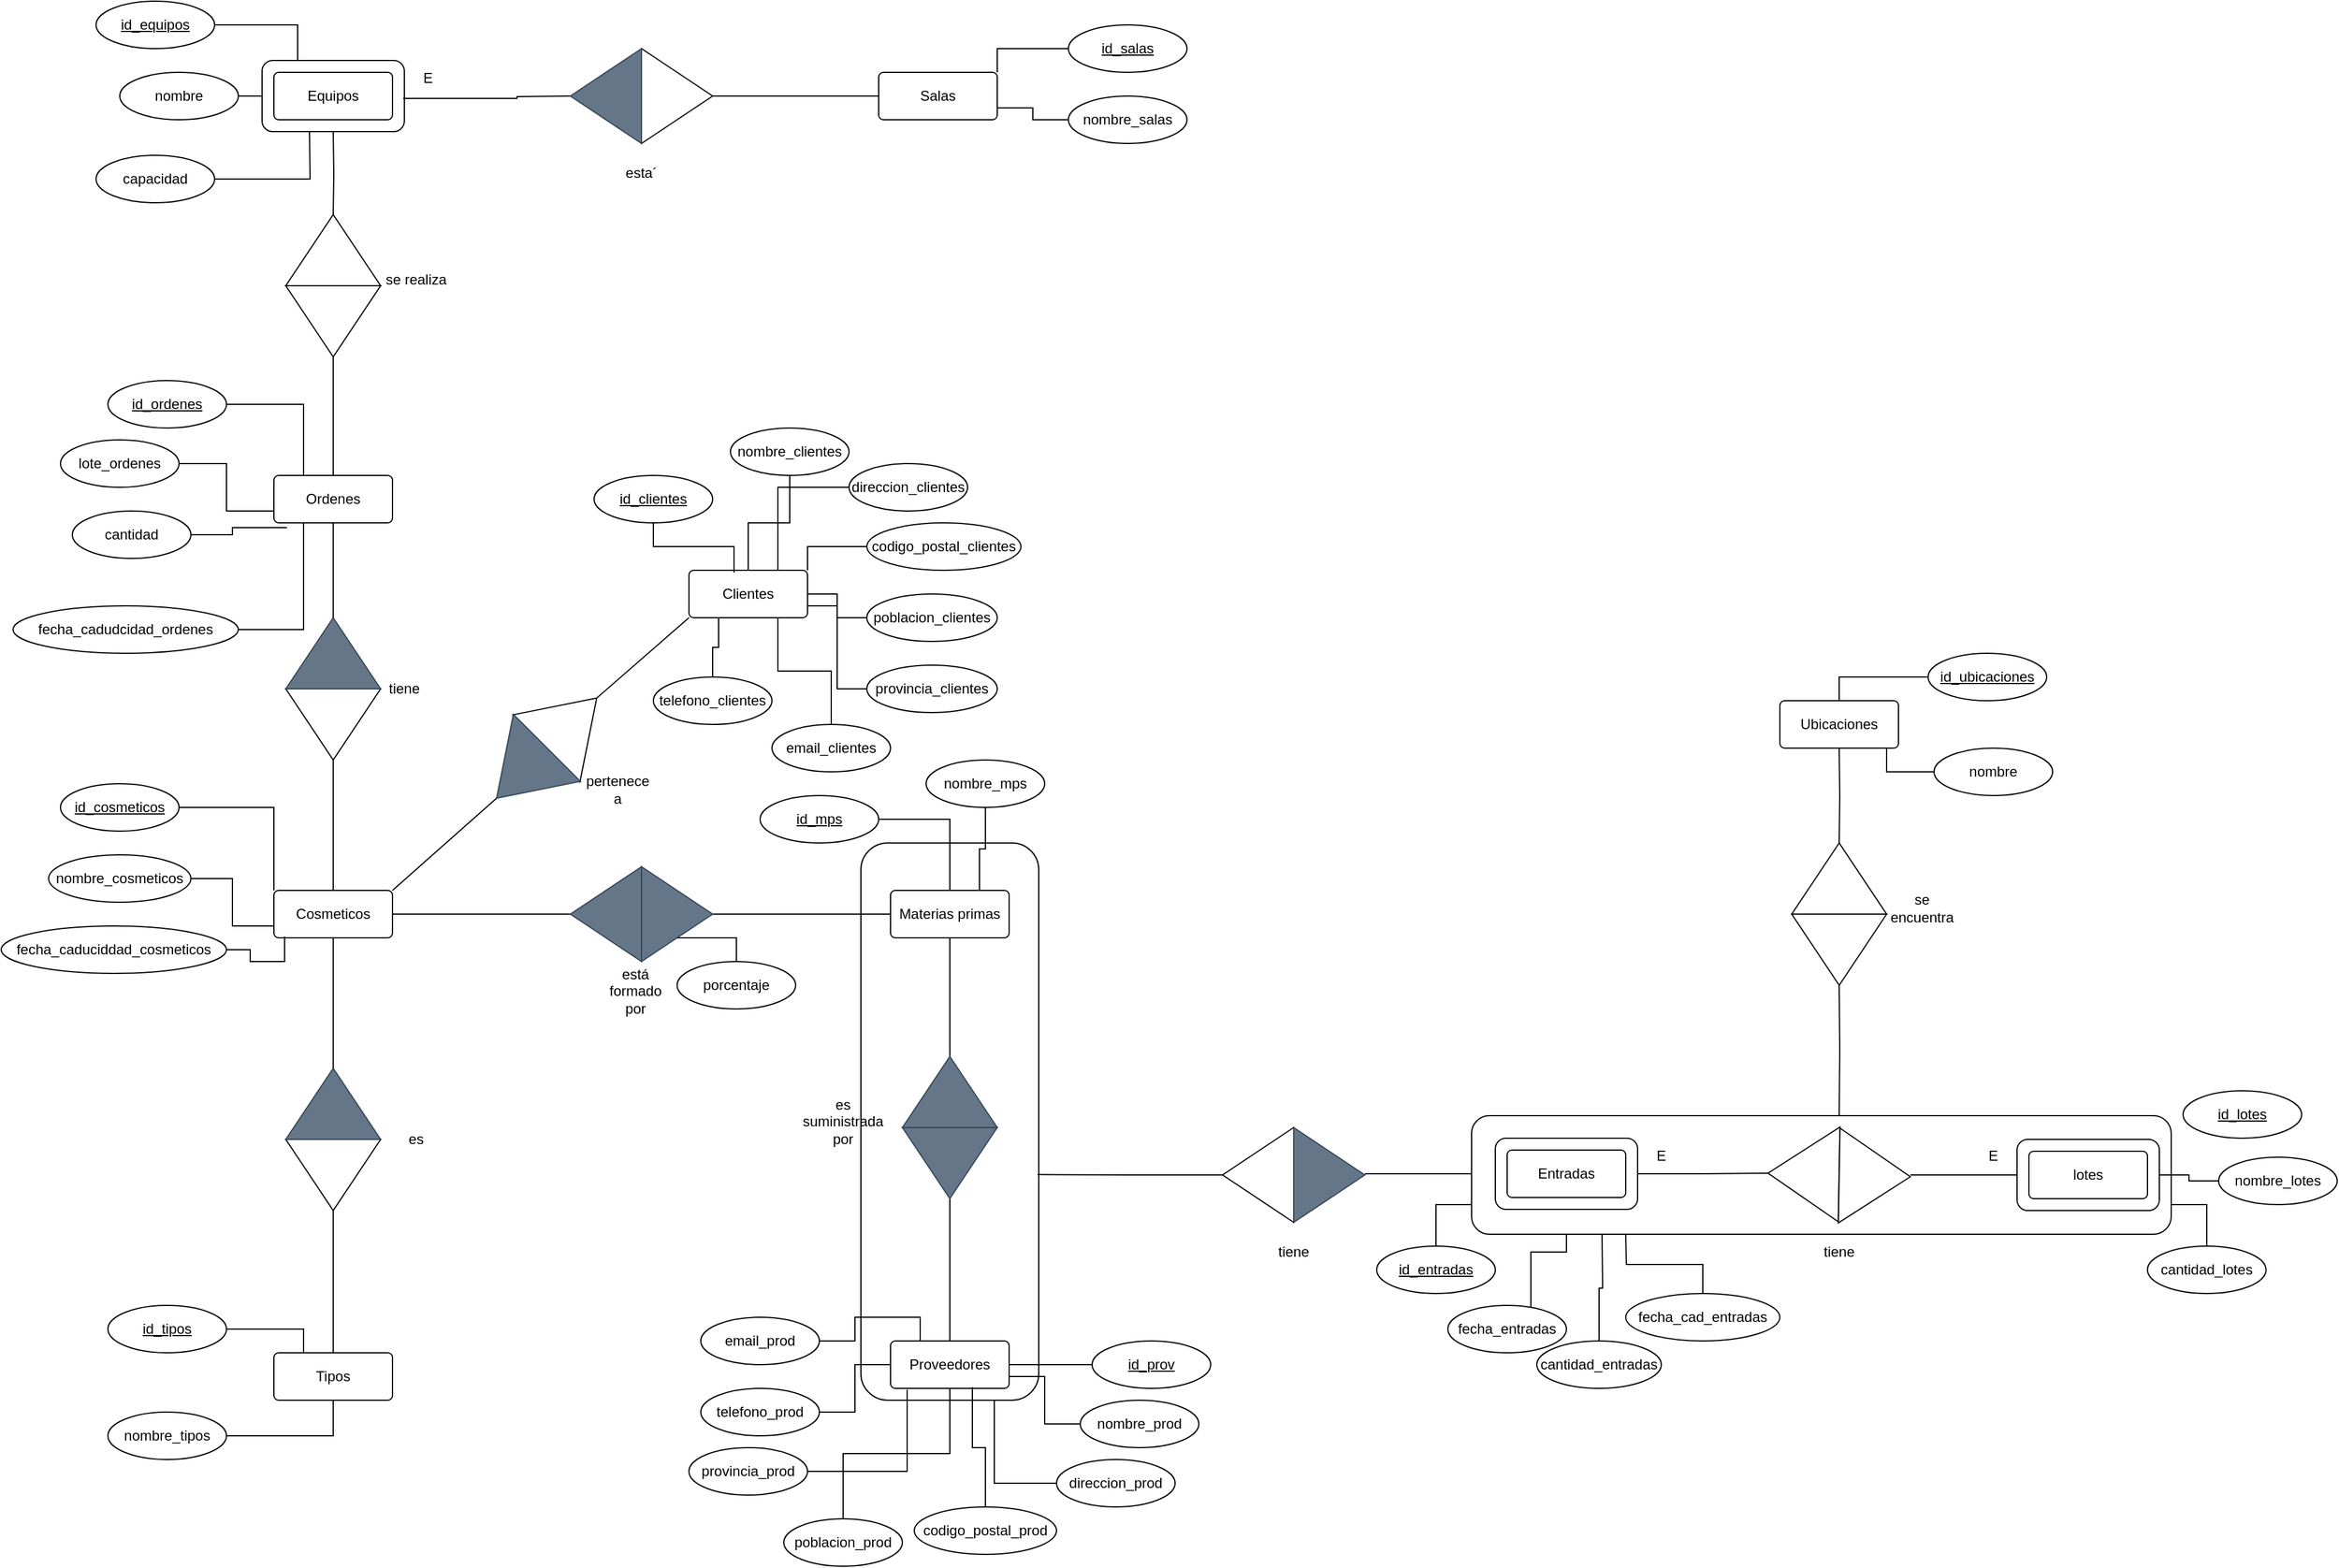 <mxfile version="24.7.17">
  <diagram id="R2lEEEUBdFMjLlhIrx00" name="Page-1">
    <mxGraphModel dx="2284" dy="885" grid="1" gridSize="10" guides="1" tooltips="1" connect="1" arrows="1" fold="1" page="1" pageScale="1" pageWidth="850" pageHeight="1100" math="0" shadow="0" extFonts="Permanent Marker^https://fonts.googleapis.com/css?family=Permanent+Marker">
      <root>
        <mxCell id="0" />
        <mxCell id="1" parent="0" />
        <mxCell id="3ugySKWVARxXquZ21m44-2" value="" style="rounded=1;whiteSpace=wrap;html=1;" parent="1" vertex="1">
          <mxGeometry x="1050" y="1650" width="590" height="100" as="geometry" />
        </mxCell>
        <mxCell id="kesevLrJEvGwYO-2a7wi-2" value="" style="rounded=1;whiteSpace=wrap;html=1;" parent="1" vertex="1">
          <mxGeometry x="1510" y="1670" width="120" height="60" as="geometry" />
        </mxCell>
        <mxCell id="kesevLrJEvGwYO-2a7wi-1" value="" style="rounded=1;whiteSpace=wrap;html=1;" parent="1" vertex="1">
          <mxGeometry x="1070" y="1669" width="120" height="60" as="geometry" />
        </mxCell>
        <mxCell id="6hhmFjWz-99Jrrq4Zya4-2" value="" style="rounded=1;whiteSpace=wrap;html=1;" parent="1" vertex="1">
          <mxGeometry x="30" y="760" width="120" height="60" as="geometry" />
        </mxCell>
        <mxCell id="2BBWS6zxAbQjIf1ggg0--36" value="" style="rounded=1;whiteSpace=wrap;html=1;rotation=90;" parent="1" vertex="1">
          <mxGeometry x="375" y="1580" width="470" height="150" as="geometry" />
        </mxCell>
        <mxCell id="GkTLFh9MGfN7TxAeOnmk-27" style="edgeStyle=orthogonalEdgeStyle;rounded=0;orthogonalLoop=1;jettySize=auto;html=1;entryX=1;entryY=0.5;entryDx=0;entryDy=0;endArrow=none;endFill=0;" parent="1" source="GkTLFh9MGfN7TxAeOnmk-2" target="GkTLFh9MGfN7TxAeOnmk-26" edge="1">
          <mxGeometry relative="1" as="geometry" />
        </mxCell>
        <mxCell id="2BBWS6zxAbQjIf1ggg0--40" value="" style="edgeStyle=orthogonalEdgeStyle;rounded=0;orthogonalLoop=1;jettySize=auto;html=1;entryX=1;entryY=0.5;entryDx=0;entryDy=0;endArrow=none;endFill=0;" parent="1" source="GkTLFh9MGfN7TxAeOnmk-2" target="GkTLFh9MGfN7TxAeOnmk-7" edge="1">
          <mxGeometry relative="1" as="geometry">
            <mxPoint x="480" y="1480" as="targetPoint" />
          </mxGeometry>
        </mxCell>
        <mxCell id="GkTLFh9MGfN7TxAeOnmk-2" value="Materias primas" style="rounded=1;arcSize=10;whiteSpace=wrap;html=1;align=center;" parent="1" vertex="1">
          <mxGeometry x="560" y="1460" width="100" height="40" as="geometry" />
        </mxCell>
        <mxCell id="GkTLFh9MGfN7TxAeOnmk-17" style="edgeStyle=orthogonalEdgeStyle;rounded=0;orthogonalLoop=1;jettySize=auto;html=1;endArrow=none;endFill=0;" parent="1" source="GkTLFh9MGfN7TxAeOnmk-3" edge="1">
          <mxGeometry relative="1" as="geometry">
            <mxPoint x="290" y="1480" as="targetPoint" />
          </mxGeometry>
        </mxCell>
        <mxCell id="GkTLFh9MGfN7TxAeOnmk-49" value="" style="edgeStyle=orthogonalEdgeStyle;rounded=0;orthogonalLoop=1;jettySize=auto;html=1;endArrow=none;endFill=0;" parent="1" source="GkTLFh9MGfN7TxAeOnmk-3" target="GkTLFh9MGfN7TxAeOnmk-45" edge="1">
          <mxGeometry relative="1" as="geometry" />
        </mxCell>
        <mxCell id="GkTLFh9MGfN7TxAeOnmk-3" value="Cosmeticos" style="rounded=1;arcSize=10;whiteSpace=wrap;html=1;align=center;" parent="1" vertex="1">
          <mxGeometry x="40" y="1460" width="100" height="40" as="geometry" />
        </mxCell>
        <mxCell id="GkTLFh9MGfN7TxAeOnmk-6" value="Tipos" style="rounded=1;arcSize=10;whiteSpace=wrap;html=1;align=center;" parent="1" vertex="1">
          <mxGeometry x="40" y="1850" width="100" height="40" as="geometry" />
        </mxCell>
        <mxCell id="GkTLFh9MGfN7TxAeOnmk-9" value="" style="group" parent="1" vertex="1" connectable="0">
          <mxGeometry x="290" y="1440" width="120" height="80" as="geometry" />
        </mxCell>
        <mxCell id="GkTLFh9MGfN7TxAeOnmk-7" value="" style="triangle;whiteSpace=wrap;html=1;fillColor=#647687;strokeColor=#314354;fontColor=#ffffff;" parent="GkTLFh9MGfN7TxAeOnmk-9" vertex="1">
          <mxGeometry x="60" width="60" height="80" as="geometry" />
        </mxCell>
        <mxCell id="GkTLFh9MGfN7TxAeOnmk-8" value="" style="triangle;whiteSpace=wrap;html=1;rotation=-180;fillColor=#647687;strokeColor=#314354;fontColor=#ffffff;" parent="GkTLFh9MGfN7TxAeOnmk-9" vertex="1">
          <mxGeometry width="60" height="80" as="geometry" />
        </mxCell>
        <mxCell id="GkTLFh9MGfN7TxAeOnmk-11" value="" style="group;rotation=90;" parent="1" vertex="1" connectable="0">
          <mxGeometry x="30" y="1630" width="120" height="80" as="geometry" />
        </mxCell>
        <mxCell id="GkTLFh9MGfN7TxAeOnmk-12" value="" style="triangle;whiteSpace=wrap;html=1;rotation=90;" parent="GkTLFh9MGfN7TxAeOnmk-11" vertex="1">
          <mxGeometry x="30" y="30" width="60" height="80" as="geometry" />
        </mxCell>
        <mxCell id="GkTLFh9MGfN7TxAeOnmk-13" value="" style="triangle;whiteSpace=wrap;html=1;rotation=-90;fillColor=#647687;fontColor=#ffffff;strokeColor=#314354;" parent="GkTLFh9MGfN7TxAeOnmk-11" vertex="1">
          <mxGeometry x="30" y="-30" width="60" height="80" as="geometry" />
        </mxCell>
        <mxCell id="GkTLFh9MGfN7TxAeOnmk-15" style="edgeStyle=orthogonalEdgeStyle;rounded=0;orthogonalLoop=1;jettySize=auto;html=1;entryX=0.5;entryY=0;entryDx=0;entryDy=0;endArrow=none;endFill=0;" parent="1" source="GkTLFh9MGfN7TxAeOnmk-12" target="GkTLFh9MGfN7TxAeOnmk-6" edge="1">
          <mxGeometry relative="1" as="geometry" />
        </mxCell>
        <mxCell id="GkTLFh9MGfN7TxAeOnmk-16" style="edgeStyle=orthogonalEdgeStyle;rounded=0;orthogonalLoop=1;jettySize=auto;html=1;entryX=0.5;entryY=1;entryDx=0;entryDy=0;endArrow=none;endFill=0;" parent="1" source="GkTLFh9MGfN7TxAeOnmk-13" target="GkTLFh9MGfN7TxAeOnmk-3" edge="1">
          <mxGeometry relative="1" as="geometry" />
        </mxCell>
        <mxCell id="6hhmFjWz-99Jrrq4Zya4-8" style="edgeStyle=orthogonalEdgeStyle;rounded=0;orthogonalLoop=1;jettySize=auto;html=1;entryX=0.5;entryY=1;entryDx=0;entryDy=0;endArrow=none;endFill=0;" parent="1" source="GkTLFh9MGfN7TxAeOnmk-19" target="GkTLFh9MGfN7TxAeOnmk-7" edge="1">
          <mxGeometry relative="1" as="geometry" />
        </mxCell>
        <mxCell id="GkTLFh9MGfN7TxAeOnmk-19" value="porcentaje" style="ellipse;whiteSpace=wrap;html=1;align=center;fontStyle=0;" parent="1" vertex="1">
          <mxGeometry x="380" y="1520" width="100" height="40" as="geometry" />
        </mxCell>
        <mxCell id="GkTLFh9MGfN7TxAeOnmk-28" style="edgeStyle=orthogonalEdgeStyle;rounded=0;orthogonalLoop=1;jettySize=auto;html=1;endArrow=none;endFill=0;" parent="1" source="GkTLFh9MGfN7TxAeOnmk-23" edge="1">
          <mxGeometry relative="1" as="geometry">
            <mxPoint x="610" y="1720" as="targetPoint" />
          </mxGeometry>
        </mxCell>
        <mxCell id="GkTLFh9MGfN7TxAeOnmk-23" value="Proveedores" style="rounded=1;arcSize=10;whiteSpace=wrap;html=1;align=center;" parent="1" vertex="1">
          <mxGeometry x="560" y="1840" width="100" height="40" as="geometry" />
        </mxCell>
        <mxCell id="GkTLFh9MGfN7TxAeOnmk-24" value="" style="group;rotation=90;" parent="1" vertex="1" connectable="0">
          <mxGeometry x="550" y="1620" width="140" height="80" as="geometry" />
        </mxCell>
        <mxCell id="GkTLFh9MGfN7TxAeOnmk-25" value="" style="triangle;whiteSpace=wrap;html=1;rotation=90;fillColor=#647687;fontColor=#ffffff;strokeColor=#314354;" parent="GkTLFh9MGfN7TxAeOnmk-24" vertex="1">
          <mxGeometry x="30" y="30" width="60" height="80" as="geometry" />
        </mxCell>
        <mxCell id="GkTLFh9MGfN7TxAeOnmk-26" value="" style="triangle;whiteSpace=wrap;html=1;rotation=-90;fillColor=#647687;fontColor=#ffffff;strokeColor=#314354;" parent="GkTLFh9MGfN7TxAeOnmk-24" vertex="1">
          <mxGeometry x="30" y="-30" width="60" height="80" as="geometry" />
        </mxCell>
        <mxCell id="GkTLFh9MGfN7TxAeOnmk-44" value="" style="group;rotation=90;" parent="1" vertex="1" connectable="0">
          <mxGeometry x="30" y="1250" width="120" height="80" as="geometry" />
        </mxCell>
        <mxCell id="GkTLFh9MGfN7TxAeOnmk-45" value="" style="triangle;whiteSpace=wrap;html=1;rotation=90;" parent="GkTLFh9MGfN7TxAeOnmk-44" vertex="1">
          <mxGeometry x="30" y="30" width="60" height="80" as="geometry" />
        </mxCell>
        <mxCell id="GkTLFh9MGfN7TxAeOnmk-46" value="" style="triangle;whiteSpace=wrap;html=1;rotation=-90;fillColor=#647687;strokeColor=#314354;fontColor=#ffffff;" parent="GkTLFh9MGfN7TxAeOnmk-44" vertex="1">
          <mxGeometry x="30" y="-30" width="60" height="80" as="geometry" />
        </mxCell>
        <mxCell id="GkTLFh9MGfN7TxAeOnmk-47" value="" style="edgeStyle=orthogonalEdgeStyle;rounded=0;orthogonalLoop=1;jettySize=auto;html=1;endArrow=none;endFill=0;" parent="1" source="GkTLFh9MGfN7TxAeOnmk-48" target="GkTLFh9MGfN7TxAeOnmk-46" edge="1">
          <mxGeometry relative="1" as="geometry" />
        </mxCell>
        <mxCell id="GkTLFh9MGfN7TxAeOnmk-60" value="" style="edgeStyle=orthogonalEdgeStyle;rounded=0;orthogonalLoop=1;jettySize=auto;html=1;endArrow=none;endFill=0;" parent="1" source="GkTLFh9MGfN7TxAeOnmk-48" target="GkTLFh9MGfN7TxAeOnmk-56" edge="1">
          <mxGeometry relative="1" as="geometry" />
        </mxCell>
        <mxCell id="GkTLFh9MGfN7TxAeOnmk-48" value="Ordenes" style="rounded=1;arcSize=10;whiteSpace=wrap;html=1;align=center;" parent="1" vertex="1">
          <mxGeometry x="40" y="1110" width="100" height="40" as="geometry" />
        </mxCell>
        <mxCell id="GkTLFh9MGfN7TxAeOnmk-55" value="" style="group;rotation=90;" parent="1" vertex="1" connectable="0">
          <mxGeometry x="30" y="910" width="120" height="80" as="geometry" />
        </mxCell>
        <mxCell id="GkTLFh9MGfN7TxAeOnmk-56" value="" style="triangle;whiteSpace=wrap;html=1;rotation=90;" parent="GkTLFh9MGfN7TxAeOnmk-55" vertex="1">
          <mxGeometry x="30" y="30" width="60" height="80" as="geometry" />
        </mxCell>
        <mxCell id="GkTLFh9MGfN7TxAeOnmk-57" value="" style="triangle;whiteSpace=wrap;html=1;rotation=-90;" parent="GkTLFh9MGfN7TxAeOnmk-55" vertex="1">
          <mxGeometry x="30" y="-30" width="60" height="80" as="geometry" />
        </mxCell>
        <mxCell id="GkTLFh9MGfN7TxAeOnmk-58" value="" style="edgeStyle=orthogonalEdgeStyle;rounded=0;orthogonalLoop=1;jettySize=auto;html=1;endArrow=none;endFill=0;" parent="1" target="GkTLFh9MGfN7TxAeOnmk-57" edge="1">
          <mxGeometry relative="1" as="geometry">
            <mxPoint x="90" y="820" as="sourcePoint" />
          </mxGeometry>
        </mxCell>
        <mxCell id="GkTLFh9MGfN7TxAeOnmk-59" value="Equipos" style="rounded=1;arcSize=10;whiteSpace=wrap;html=1;align=center;" parent="1" vertex="1">
          <mxGeometry x="40" y="770" width="100" height="40" as="geometry" />
        </mxCell>
        <mxCell id="GkTLFh9MGfN7TxAeOnmk-63" style="edgeStyle=orthogonalEdgeStyle;rounded=0;orthogonalLoop=1;jettySize=auto;html=1;endArrow=none;endFill=0;exitX=0.15;exitY=1.067;exitDx=0;exitDy=0;exitPerimeter=0;" parent="1" source="6hhmFjWz-99Jrrq4Zya4-4" edge="1">
          <mxGeometry relative="1" as="geometry">
            <mxPoint x="290" y="790" as="targetPoint" />
            <mxPoint x="140" y="790" as="sourcePoint" />
          </mxGeometry>
        </mxCell>
        <mxCell id="GkTLFh9MGfN7TxAeOnmk-64" value="" style="group;" parent="1" vertex="1" connectable="0">
          <mxGeometry x="290" y="750" width="120" height="80" as="geometry" />
        </mxCell>
        <mxCell id="GkTLFh9MGfN7TxAeOnmk-65" value="" style="triangle;whiteSpace=wrap;html=1;" parent="GkTLFh9MGfN7TxAeOnmk-64" vertex="1">
          <mxGeometry x="60" width="60" height="80" as="geometry" />
        </mxCell>
        <mxCell id="GkTLFh9MGfN7TxAeOnmk-66" value="" style="triangle;whiteSpace=wrap;html=1;rotation=-180;fillColor=#647687;strokeColor=#314354;fontColor=#ffffff;" parent="GkTLFh9MGfN7TxAeOnmk-64" vertex="1">
          <mxGeometry width="60" height="80" as="geometry" />
        </mxCell>
        <mxCell id="GkTLFh9MGfN7TxAeOnmk-67" style="edgeStyle=orthogonalEdgeStyle;rounded=0;orthogonalLoop=1;jettySize=auto;html=1;entryX=0;entryY=0.5;entryDx=0;entryDy=0;endArrow=none;endFill=0;" parent="1" source="GkTLFh9MGfN7TxAeOnmk-65" edge="1">
          <mxGeometry relative="1" as="geometry">
            <mxPoint x="560" y="790" as="targetPoint" />
          </mxGeometry>
        </mxCell>
        <mxCell id="GkTLFh9MGfN7TxAeOnmk-68" value="Salas" style="rounded=1;arcSize=10;whiteSpace=wrap;html=1;align=center;" parent="1" vertex="1">
          <mxGeometry x="550" y="770" width="100" height="40" as="geometry" />
        </mxCell>
        <mxCell id="fiOfgjRnVxK1CXLO4UrZ-97" style="edgeStyle=orthogonalEdgeStyle;rounded=0;orthogonalLoop=1;jettySize=auto;html=1;entryX=1;entryY=0;entryDx=0;entryDy=0;endArrow=none;endFill=0;" parent="1" source="fiOfgjRnVxK1CXLO4UrZ-2" target="GkTLFh9MGfN7TxAeOnmk-68" edge="1">
          <mxGeometry relative="1" as="geometry" />
        </mxCell>
        <mxCell id="fiOfgjRnVxK1CXLO4UrZ-2" value="id_salas" style="ellipse;whiteSpace=wrap;html=1;align=center;fontStyle=4;" parent="1" vertex="1">
          <mxGeometry x="710" y="730" width="100" height="40" as="geometry" />
        </mxCell>
        <mxCell id="6hhmFjWz-99Jrrq4Zya4-1" style="edgeStyle=orthogonalEdgeStyle;rounded=0;orthogonalLoop=1;jettySize=auto;html=1;entryX=1;entryY=0.75;entryDx=0;entryDy=0;endArrow=none;endFill=0;" parent="1" source="fiOfgjRnVxK1CXLO4UrZ-3" target="GkTLFh9MGfN7TxAeOnmk-68" edge="1">
          <mxGeometry relative="1" as="geometry" />
        </mxCell>
        <mxCell id="fiOfgjRnVxK1CXLO4UrZ-3" value="nombre_salas" style="ellipse;whiteSpace=wrap;html=1;align=center;" parent="1" vertex="1">
          <mxGeometry x="710" y="790" width="100" height="40" as="geometry" />
        </mxCell>
        <mxCell id="fiOfgjRnVxK1CXLO4UrZ-96" style="edgeStyle=orthogonalEdgeStyle;rounded=0;orthogonalLoop=1;jettySize=auto;html=1;entryX=0.25;entryY=0;entryDx=0;entryDy=0;endArrow=none;endFill=0;" parent="1" source="fiOfgjRnVxK1CXLO4UrZ-4" target="6hhmFjWz-99Jrrq4Zya4-2" edge="1">
          <mxGeometry relative="1" as="geometry" />
        </mxCell>
        <mxCell id="fiOfgjRnVxK1CXLO4UrZ-4" value="id_equipos" style="ellipse;whiteSpace=wrap;html=1;align=center;fontStyle=4;" parent="1" vertex="1">
          <mxGeometry x="-110" y="710" width="100" height="40" as="geometry" />
        </mxCell>
        <mxCell id="fiOfgjRnVxK1CXLO4UrZ-95" style="edgeStyle=orthogonalEdgeStyle;rounded=0;orthogonalLoop=1;jettySize=auto;html=1;endArrow=none;endFill=0;" parent="1" source="fiOfgjRnVxK1CXLO4UrZ-5" edge="1">
          <mxGeometry relative="1" as="geometry">
            <mxPoint x="30" y="790" as="targetPoint" />
          </mxGeometry>
        </mxCell>
        <mxCell id="fiOfgjRnVxK1CXLO4UrZ-5" value="nombre" style="ellipse;whiteSpace=wrap;html=1;align=center;" parent="1" vertex="1">
          <mxGeometry x="-90" y="770" width="100" height="40" as="geometry" />
        </mxCell>
        <mxCell id="fiOfgjRnVxK1CXLO4UrZ-6" value="capacidad" style="ellipse;whiteSpace=wrap;html=1;align=center;" parent="1" vertex="1">
          <mxGeometry x="-110" y="840" width="100" height="40" as="geometry" />
        </mxCell>
        <mxCell id="fiOfgjRnVxK1CXLO4UrZ-93" style="edgeStyle=orthogonalEdgeStyle;rounded=0;orthogonalLoop=1;jettySize=auto;html=1;entryX=0.25;entryY=0;entryDx=0;entryDy=0;endArrow=none;endFill=0;" parent="1" source="fiOfgjRnVxK1CXLO4UrZ-9" target="GkTLFh9MGfN7TxAeOnmk-48" edge="1">
          <mxGeometry relative="1" as="geometry" />
        </mxCell>
        <mxCell id="fiOfgjRnVxK1CXLO4UrZ-9" value="id_ordenes" style="ellipse;whiteSpace=wrap;html=1;align=center;fontStyle=4;" parent="1" vertex="1">
          <mxGeometry x="-100" y="1030" width="100" height="40" as="geometry" />
        </mxCell>
        <mxCell id="fiOfgjRnVxK1CXLO4UrZ-92" style="edgeStyle=orthogonalEdgeStyle;rounded=0;orthogonalLoop=1;jettySize=auto;html=1;entryX=0;entryY=0.75;entryDx=0;entryDy=0;endArrow=none;endFill=0;" parent="1" source="fiOfgjRnVxK1CXLO4UrZ-10" target="GkTLFh9MGfN7TxAeOnmk-48" edge="1">
          <mxGeometry relative="1" as="geometry" />
        </mxCell>
        <mxCell id="fiOfgjRnVxK1CXLO4UrZ-10" value="lote_ordenes" style="ellipse;whiteSpace=wrap;html=1;align=center;" parent="1" vertex="1">
          <mxGeometry x="-140" y="1080" width="100" height="40" as="geometry" />
        </mxCell>
        <mxCell id="fiOfgjRnVxK1CXLO4UrZ-11" value="cantidad" style="ellipse;whiteSpace=wrap;html=1;align=center;" parent="1" vertex="1">
          <mxGeometry x="-130" y="1140" width="100" height="40" as="geometry" />
        </mxCell>
        <mxCell id="fiOfgjRnVxK1CXLO4UrZ-90" style="edgeStyle=orthogonalEdgeStyle;rounded=0;orthogonalLoop=1;jettySize=auto;html=1;entryX=0.25;entryY=1;entryDx=0;entryDy=0;endArrow=none;endFill=0;" parent="1" source="fiOfgjRnVxK1CXLO4UrZ-12" target="GkTLFh9MGfN7TxAeOnmk-48" edge="1">
          <mxGeometry relative="1" as="geometry" />
        </mxCell>
        <mxCell id="fiOfgjRnVxK1CXLO4UrZ-12" value="fecha_cadudcidad_ordenes" style="ellipse;whiteSpace=wrap;html=1;align=center;" parent="1" vertex="1">
          <mxGeometry x="-180" y="1220" width="190" height="40" as="geometry" />
        </mxCell>
        <mxCell id="fiOfgjRnVxK1CXLO4UrZ-38" style="edgeStyle=orthogonalEdgeStyle;rounded=0;orthogonalLoop=1;jettySize=auto;html=1;entryX=0;entryY=0;entryDx=0;entryDy=0;endArrow=none;endFill=0;" parent="1" source="fiOfgjRnVxK1CXLO4UrZ-13" target="GkTLFh9MGfN7TxAeOnmk-3" edge="1">
          <mxGeometry relative="1" as="geometry" />
        </mxCell>
        <mxCell id="fiOfgjRnVxK1CXLO4UrZ-13" value="id_cosmeticos" style="ellipse;whiteSpace=wrap;html=1;align=center;fontStyle=4;" parent="1" vertex="1">
          <mxGeometry x="-140" y="1370" width="100" height="40" as="geometry" />
        </mxCell>
        <mxCell id="fiOfgjRnVxK1CXLO4UrZ-37" style="edgeStyle=orthogonalEdgeStyle;rounded=0;orthogonalLoop=1;jettySize=auto;html=1;entryX=0;entryY=0.75;entryDx=0;entryDy=0;endArrow=none;endFill=0;" parent="1" source="fiOfgjRnVxK1CXLO4UrZ-14" target="GkTLFh9MGfN7TxAeOnmk-3" edge="1">
          <mxGeometry relative="1" as="geometry" />
        </mxCell>
        <mxCell id="fiOfgjRnVxK1CXLO4UrZ-14" value="nombre_cosmeticos" style="ellipse;whiteSpace=wrap;html=1;align=center;" parent="1" vertex="1">
          <mxGeometry x="-150" y="1430" width="120" height="40" as="geometry" />
        </mxCell>
        <mxCell id="fiOfgjRnVxK1CXLO4UrZ-15" value="fecha_caduciddad_cosmeticos" style="ellipse;whiteSpace=wrap;html=1;align=center;" parent="1" vertex="1">
          <mxGeometry x="-190" y="1490" width="190" height="40" as="geometry" />
        </mxCell>
        <mxCell id="fiOfgjRnVxK1CXLO4UrZ-44" style="edgeStyle=orthogonalEdgeStyle;rounded=0;orthogonalLoop=1;jettySize=auto;html=1;entryX=0.25;entryY=0;entryDx=0;entryDy=0;endArrow=none;endFill=0;" parent="1" source="fiOfgjRnVxK1CXLO4UrZ-17" target="GkTLFh9MGfN7TxAeOnmk-6" edge="1">
          <mxGeometry relative="1" as="geometry" />
        </mxCell>
        <mxCell id="fiOfgjRnVxK1CXLO4UrZ-17" value="id_tipos" style="ellipse;whiteSpace=wrap;html=1;align=center;fontStyle=4;" parent="1" vertex="1">
          <mxGeometry x="-100" y="1810" width="100" height="40" as="geometry" />
        </mxCell>
        <mxCell id="fiOfgjRnVxK1CXLO4UrZ-43" style="edgeStyle=orthogonalEdgeStyle;rounded=0;orthogonalLoop=1;jettySize=auto;html=1;entryX=0.5;entryY=1;entryDx=0;entryDy=0;endArrow=none;endFill=0;" parent="1" source="fiOfgjRnVxK1CXLO4UrZ-18" target="GkTLFh9MGfN7TxAeOnmk-6" edge="1">
          <mxGeometry relative="1" as="geometry" />
        </mxCell>
        <mxCell id="fiOfgjRnVxK1CXLO4UrZ-18" value="nombre_tipos" style="ellipse;whiteSpace=wrap;html=1;align=center;" parent="1" vertex="1">
          <mxGeometry x="-100" y="1900" width="100" height="40" as="geometry" />
        </mxCell>
        <mxCell id="fiOfgjRnVxK1CXLO4UrZ-19" value="Clientes" style="rounded=1;arcSize=10;whiteSpace=wrap;html=1;align=center;" parent="1" vertex="1">
          <mxGeometry x="390" y="1190" width="100" height="40" as="geometry" />
        </mxCell>
        <mxCell id="fiOfgjRnVxK1CXLO4UrZ-20" value="" style="group;rotation=-45;" parent="1" vertex="1" connectable="0">
          <mxGeometry x="210" y="1300" width="120" height="80" as="geometry" />
        </mxCell>
        <mxCell id="fiOfgjRnVxK1CXLO4UrZ-21" value="" style="triangle;whiteSpace=wrap;html=1;rotation=-45;" parent="fiOfgjRnVxK1CXLO4UrZ-20" vertex="1">
          <mxGeometry x="51" y="-21" width="60" height="80" as="geometry" />
        </mxCell>
        <mxCell id="fiOfgjRnVxK1CXLO4UrZ-22" value="" style="triangle;whiteSpace=wrap;html=1;rotation=-225;fillColor=#647687;fontColor=#ffffff;strokeColor=#314354;" parent="fiOfgjRnVxK1CXLO4UrZ-20" vertex="1">
          <mxGeometry x="9" y="21" width="60" height="80" as="geometry" />
        </mxCell>
        <mxCell id="fiOfgjRnVxK1CXLO4UrZ-24" value="" style="endArrow=none;html=1;rounded=0;entryX=1;entryY=0.5;entryDx=0;entryDy=0;" parent="1" target="fiOfgjRnVxK1CXLO4UrZ-22" edge="1">
          <mxGeometry width="50" height="50" relative="1" as="geometry">
            <mxPoint x="140" y="1460" as="sourcePoint" />
            <mxPoint x="190" y="1410" as="targetPoint" />
          </mxGeometry>
        </mxCell>
        <mxCell id="fiOfgjRnVxK1CXLO4UrZ-25" value="" style="endArrow=none;html=1;rounded=0;endSize=7;startSize=7;entryX=0;entryY=1;entryDx=0;entryDy=0;exitX=1;exitY=0.5;exitDx=0;exitDy=0;" parent="1" source="fiOfgjRnVxK1CXLO4UrZ-21" target="fiOfgjRnVxK1CXLO4UrZ-19" edge="1">
          <mxGeometry width="50" height="50" relative="1" as="geometry">
            <mxPoint x="290" y="1320" as="sourcePoint" />
            <mxPoint x="350" y="1260" as="targetPoint" />
          </mxGeometry>
        </mxCell>
        <mxCell id="fiOfgjRnVxK1CXLO4UrZ-26" value="id_clientes" style="ellipse;whiteSpace=wrap;html=1;align=center;fontStyle=4;" parent="1" vertex="1">
          <mxGeometry x="310" y="1110" width="100" height="40" as="geometry" />
        </mxCell>
        <mxCell id="fiOfgjRnVxK1CXLO4UrZ-88" style="edgeStyle=orthogonalEdgeStyle;rounded=0;orthogonalLoop=1;jettySize=auto;html=1;entryX=0.5;entryY=0;entryDx=0;entryDy=0;endArrow=none;endFill=0;" parent="1" source="fiOfgjRnVxK1CXLO4UrZ-27" target="fiOfgjRnVxK1CXLO4UrZ-19" edge="1">
          <mxGeometry relative="1" as="geometry" />
        </mxCell>
        <mxCell id="fiOfgjRnVxK1CXLO4UrZ-27" value="nombre_clientes" style="ellipse;whiteSpace=wrap;html=1;align=center;" parent="1" vertex="1">
          <mxGeometry x="425" y="1070" width="100" height="40" as="geometry" />
        </mxCell>
        <mxCell id="fiOfgjRnVxK1CXLO4UrZ-87" style="edgeStyle=orthogonalEdgeStyle;rounded=0;orthogonalLoop=1;jettySize=auto;html=1;entryX=0.75;entryY=0;entryDx=0;entryDy=0;endArrow=none;endFill=0;" parent="1" source="fiOfgjRnVxK1CXLO4UrZ-28" target="fiOfgjRnVxK1CXLO4UrZ-19" edge="1">
          <mxGeometry relative="1" as="geometry" />
        </mxCell>
        <mxCell id="fiOfgjRnVxK1CXLO4UrZ-28" value="direccion_clientes" style="ellipse;whiteSpace=wrap;html=1;align=center;" parent="1" vertex="1">
          <mxGeometry x="525" y="1100" width="100" height="40" as="geometry" />
        </mxCell>
        <mxCell id="fiOfgjRnVxK1CXLO4UrZ-86" style="edgeStyle=orthogonalEdgeStyle;rounded=0;orthogonalLoop=1;jettySize=auto;html=1;entryX=1;entryY=0;entryDx=0;entryDy=0;endArrow=none;endFill=0;" parent="1" source="fiOfgjRnVxK1CXLO4UrZ-29" target="fiOfgjRnVxK1CXLO4UrZ-19" edge="1">
          <mxGeometry relative="1" as="geometry" />
        </mxCell>
        <mxCell id="fiOfgjRnVxK1CXLO4UrZ-29" value="codigo_postal_clientes" style="ellipse;whiteSpace=wrap;html=1;align=center;" parent="1" vertex="1">
          <mxGeometry x="540" y="1150" width="130" height="40" as="geometry" />
        </mxCell>
        <mxCell id="fiOfgjRnVxK1CXLO4UrZ-85" style="edgeStyle=orthogonalEdgeStyle;rounded=0;orthogonalLoop=1;jettySize=auto;html=1;endArrow=none;endFill=0;" parent="1" source="fiOfgjRnVxK1CXLO4UrZ-30" target="fiOfgjRnVxK1CXLO4UrZ-19" edge="1">
          <mxGeometry relative="1" as="geometry" />
        </mxCell>
        <mxCell id="fiOfgjRnVxK1CXLO4UrZ-30" value="poblacion_clientes" style="ellipse;whiteSpace=wrap;html=1;align=center;" parent="1" vertex="1">
          <mxGeometry x="540" y="1210" width="110" height="40" as="geometry" />
        </mxCell>
        <mxCell id="fiOfgjRnVxK1CXLO4UrZ-84" style="edgeStyle=orthogonalEdgeStyle;rounded=0;orthogonalLoop=1;jettySize=auto;html=1;entryX=1;entryY=0.75;entryDx=0;entryDy=0;endArrow=none;endFill=0;" parent="1" source="fiOfgjRnVxK1CXLO4UrZ-31" target="fiOfgjRnVxK1CXLO4UrZ-19" edge="1">
          <mxGeometry relative="1" as="geometry" />
        </mxCell>
        <mxCell id="fiOfgjRnVxK1CXLO4UrZ-31" value="provincia_clientes" style="ellipse;whiteSpace=wrap;html=1;align=center;" parent="1" vertex="1">
          <mxGeometry x="540" y="1270" width="110" height="40" as="geometry" />
        </mxCell>
        <mxCell id="fiOfgjRnVxK1CXLO4UrZ-83" style="edgeStyle=orthogonalEdgeStyle;rounded=0;orthogonalLoop=1;jettySize=auto;html=1;entryX=0.75;entryY=1;entryDx=0;entryDy=0;endArrow=none;endFill=0;" parent="1" source="fiOfgjRnVxK1CXLO4UrZ-32" target="fiOfgjRnVxK1CXLO4UrZ-19" edge="1">
          <mxGeometry relative="1" as="geometry" />
        </mxCell>
        <mxCell id="fiOfgjRnVxK1CXLO4UrZ-32" value="email_clientes" style="ellipse;whiteSpace=wrap;html=1;align=center;" parent="1" vertex="1">
          <mxGeometry x="460" y="1320" width="100" height="40" as="geometry" />
        </mxCell>
        <mxCell id="fiOfgjRnVxK1CXLO4UrZ-82" style="edgeStyle=orthogonalEdgeStyle;rounded=0;orthogonalLoop=1;jettySize=auto;html=1;entryX=0.25;entryY=1;entryDx=0;entryDy=0;endArrow=none;endFill=0;" parent="1" source="fiOfgjRnVxK1CXLO4UrZ-33" target="fiOfgjRnVxK1CXLO4UrZ-19" edge="1">
          <mxGeometry relative="1" as="geometry" />
        </mxCell>
        <mxCell id="fiOfgjRnVxK1CXLO4UrZ-33" value="telefono_clientes" style="ellipse;whiteSpace=wrap;html=1;align=center;" parent="1" vertex="1">
          <mxGeometry x="360" y="1280" width="100" height="40" as="geometry" />
        </mxCell>
        <mxCell id="fiOfgjRnVxK1CXLO4UrZ-36" style="edgeStyle=orthogonalEdgeStyle;rounded=0;orthogonalLoop=1;jettySize=auto;html=1;entryX=0.09;entryY=0.975;entryDx=0;entryDy=0;entryPerimeter=0;endArrow=none;endFill=0;" parent="1" source="fiOfgjRnVxK1CXLO4UrZ-15" target="GkTLFh9MGfN7TxAeOnmk-3" edge="1">
          <mxGeometry relative="1" as="geometry" />
        </mxCell>
        <mxCell id="fiOfgjRnVxK1CXLO4UrZ-79" style="edgeStyle=orthogonalEdgeStyle;rounded=0;orthogonalLoop=1;jettySize=auto;html=1;endArrow=none;endFill=0;" parent="1" source="fiOfgjRnVxK1CXLO4UrZ-45" target="GkTLFh9MGfN7TxAeOnmk-2" edge="1">
          <mxGeometry relative="1" as="geometry" />
        </mxCell>
        <mxCell id="fiOfgjRnVxK1CXLO4UrZ-45" value="id_mps" style="ellipse;whiteSpace=wrap;html=1;align=center;fontStyle=4;" parent="1" vertex="1">
          <mxGeometry x="450" y="1380" width="100" height="40" as="geometry" />
        </mxCell>
        <mxCell id="fiOfgjRnVxK1CXLO4UrZ-80" style="edgeStyle=orthogonalEdgeStyle;rounded=0;orthogonalLoop=1;jettySize=auto;html=1;entryX=0.75;entryY=0;entryDx=0;entryDy=0;endArrow=none;endFill=0;" parent="1" source="fiOfgjRnVxK1CXLO4UrZ-46" target="GkTLFh9MGfN7TxAeOnmk-2" edge="1">
          <mxGeometry relative="1" as="geometry" />
        </mxCell>
        <mxCell id="fiOfgjRnVxK1CXLO4UrZ-46" value="nombre_mps" style="ellipse;whiteSpace=wrap;html=1;align=center;" parent="1" vertex="1">
          <mxGeometry x="590" y="1350" width="100" height="40" as="geometry" />
        </mxCell>
        <mxCell id="fiOfgjRnVxK1CXLO4UrZ-70" style="edgeStyle=orthogonalEdgeStyle;rounded=0;orthogonalLoop=1;jettySize=auto;html=1;endArrow=none;endFill=0;" parent="1" source="fiOfgjRnVxK1CXLO4UrZ-55" target="GkTLFh9MGfN7TxAeOnmk-23" edge="1">
          <mxGeometry relative="1" as="geometry" />
        </mxCell>
        <mxCell id="fiOfgjRnVxK1CXLO4UrZ-55" value="id_prov" style="ellipse;whiteSpace=wrap;html=1;align=center;fontStyle=4;" parent="1" vertex="1">
          <mxGeometry x="730" y="1840" width="100" height="40" as="geometry" />
        </mxCell>
        <mxCell id="fiOfgjRnVxK1CXLO4UrZ-69" style="edgeStyle=orthogonalEdgeStyle;rounded=0;orthogonalLoop=1;jettySize=auto;html=1;entryX=1;entryY=0.75;entryDx=0;entryDy=0;endArrow=none;endFill=0;" parent="1" source="fiOfgjRnVxK1CXLO4UrZ-56" target="GkTLFh9MGfN7TxAeOnmk-23" edge="1">
          <mxGeometry relative="1" as="geometry" />
        </mxCell>
        <mxCell id="fiOfgjRnVxK1CXLO4UrZ-56" value="nombre_prod" style="ellipse;whiteSpace=wrap;html=1;align=center;" parent="1" vertex="1">
          <mxGeometry x="720" y="1890" width="100" height="40" as="geometry" />
        </mxCell>
        <mxCell id="fiOfgjRnVxK1CXLO4UrZ-68" style="edgeStyle=orthogonalEdgeStyle;rounded=0;orthogonalLoop=1;jettySize=auto;html=1;entryX=1;entryY=0.25;entryDx=0;entryDy=0;endArrow=none;endFill=0;" parent="1" source="fiOfgjRnVxK1CXLO4UrZ-57" target="2BBWS6zxAbQjIf1ggg0--36" edge="1">
          <mxGeometry relative="1" as="geometry" />
        </mxCell>
        <mxCell id="fiOfgjRnVxK1CXLO4UrZ-57" value="direccion_prod" style="ellipse;whiteSpace=wrap;html=1;align=center;" parent="1" vertex="1">
          <mxGeometry x="700" y="1940" width="100" height="40" as="geometry" />
        </mxCell>
        <mxCell id="fiOfgjRnVxK1CXLO4UrZ-58" value="codigo_postal_prod" style="ellipse;whiteSpace=wrap;html=1;align=center;" parent="1" vertex="1">
          <mxGeometry x="580" y="1980" width="120" height="40" as="geometry" />
        </mxCell>
        <mxCell id="fiOfgjRnVxK1CXLO4UrZ-66" style="edgeStyle=orthogonalEdgeStyle;rounded=0;orthogonalLoop=1;jettySize=auto;html=1;endArrow=none;endFill=0;" parent="1" source="fiOfgjRnVxK1CXLO4UrZ-59" target="GkTLFh9MGfN7TxAeOnmk-23" edge="1">
          <mxGeometry relative="1" as="geometry" />
        </mxCell>
        <mxCell id="fiOfgjRnVxK1CXLO4UrZ-59" value="poblacion_prod" style="ellipse;whiteSpace=wrap;html=1;align=center;" parent="1" vertex="1">
          <mxGeometry x="470" y="1990" width="100" height="40" as="geometry" />
        </mxCell>
        <mxCell id="fiOfgjRnVxK1CXLO4UrZ-65" style="edgeStyle=orthogonalEdgeStyle;rounded=0;orthogonalLoop=1;jettySize=auto;html=1;entryX=0.14;entryY=1.025;entryDx=0;entryDy=0;entryPerimeter=0;endArrow=none;endFill=0;" parent="1" source="fiOfgjRnVxK1CXLO4UrZ-60" target="GkTLFh9MGfN7TxAeOnmk-23" edge="1">
          <mxGeometry relative="1" as="geometry" />
        </mxCell>
        <mxCell id="fiOfgjRnVxK1CXLO4UrZ-60" value="provincia_prod" style="ellipse;whiteSpace=wrap;html=1;align=center;" parent="1" vertex="1">
          <mxGeometry x="390" y="1930" width="100" height="40" as="geometry" />
        </mxCell>
        <mxCell id="fiOfgjRnVxK1CXLO4UrZ-64" style="edgeStyle=orthogonalEdgeStyle;rounded=0;orthogonalLoop=1;jettySize=auto;html=1;entryX=0;entryY=0.5;entryDx=0;entryDy=0;endArrow=none;endFill=0;" parent="1" source="fiOfgjRnVxK1CXLO4UrZ-61" target="GkTLFh9MGfN7TxAeOnmk-23" edge="1">
          <mxGeometry relative="1" as="geometry" />
        </mxCell>
        <mxCell id="fiOfgjRnVxK1CXLO4UrZ-61" value="telefono_prod" style="ellipse;whiteSpace=wrap;html=1;align=center;" parent="1" vertex="1">
          <mxGeometry x="400" y="1880" width="100" height="40" as="geometry" />
        </mxCell>
        <mxCell id="fiOfgjRnVxK1CXLO4UrZ-63" style="edgeStyle=orthogonalEdgeStyle;rounded=0;orthogonalLoop=1;jettySize=auto;html=1;entryX=0.25;entryY=0;entryDx=0;entryDy=0;endArrow=none;endFill=0;" parent="1" source="fiOfgjRnVxK1CXLO4UrZ-62" target="GkTLFh9MGfN7TxAeOnmk-23" edge="1">
          <mxGeometry relative="1" as="geometry" />
        </mxCell>
        <mxCell id="fiOfgjRnVxK1CXLO4UrZ-62" value="email_prod" style="ellipse;whiteSpace=wrap;html=1;align=center;" parent="1" vertex="1">
          <mxGeometry x="400" y="1820" width="100" height="40" as="geometry" />
        </mxCell>
        <mxCell id="fiOfgjRnVxK1CXLO4UrZ-67" style="edgeStyle=orthogonalEdgeStyle;rounded=0;orthogonalLoop=1;jettySize=auto;html=1;entryX=0.69;entryY=0.975;entryDx=0;entryDy=0;entryPerimeter=0;endArrow=none;endFill=0;" parent="1" source="fiOfgjRnVxK1CXLO4UrZ-58" target="GkTLFh9MGfN7TxAeOnmk-23" edge="1">
          <mxGeometry relative="1" as="geometry" />
        </mxCell>
        <mxCell id="fiOfgjRnVxK1CXLO4UrZ-89" style="edgeStyle=orthogonalEdgeStyle;rounded=0;orthogonalLoop=1;jettySize=auto;html=1;entryX=0.38;entryY=0.05;entryDx=0;entryDy=0;entryPerimeter=0;endArrow=none;endFill=0;" parent="1" source="fiOfgjRnVxK1CXLO4UrZ-26" target="fiOfgjRnVxK1CXLO4UrZ-19" edge="1">
          <mxGeometry relative="1" as="geometry" />
        </mxCell>
        <mxCell id="fiOfgjRnVxK1CXLO4UrZ-91" style="edgeStyle=orthogonalEdgeStyle;rounded=0;orthogonalLoop=1;jettySize=auto;html=1;entryX=0.11;entryY=1.1;entryDx=0;entryDy=0;entryPerimeter=0;endArrow=none;endFill=0;" parent="1" source="fiOfgjRnVxK1CXLO4UrZ-11" target="GkTLFh9MGfN7TxAeOnmk-48" edge="1">
          <mxGeometry relative="1" as="geometry" />
        </mxCell>
        <mxCell id="fiOfgjRnVxK1CXLO4UrZ-94" style="edgeStyle=orthogonalEdgeStyle;rounded=0;orthogonalLoop=1;jettySize=auto;html=1;endArrow=none;endFill=0;" parent="1" source="fiOfgjRnVxK1CXLO4UrZ-6" edge="1">
          <mxGeometry relative="1" as="geometry">
            <mxPoint x="70" y="820" as="targetPoint" />
          </mxGeometry>
        </mxCell>
        <mxCell id="VlfWvaHpxvSy55d5suyJ-2" value="" style="group" parent="1" vertex="1" connectable="0">
          <mxGeometry x="840" y="1660" width="120" height="80" as="geometry" />
        </mxCell>
        <mxCell id="VlfWvaHpxvSy55d5suyJ-4" value="" style="triangle;whiteSpace=wrap;html=1;rotation=-180;" parent="VlfWvaHpxvSy55d5suyJ-2" vertex="1">
          <mxGeometry width="60" height="80" as="geometry" />
        </mxCell>
        <mxCell id="6hhmFjWz-99Jrrq4Zya4-4" value="E" style="text;html=1;align=center;verticalAlign=middle;whiteSpace=wrap;rounded=0;" parent="1" vertex="1">
          <mxGeometry x="140" y="760" width="60" height="30" as="geometry" />
        </mxCell>
        <mxCell id="6hhmFjWz-99Jrrq4Zya4-5" value="esta´" style="text;html=1;align=center;verticalAlign=middle;whiteSpace=wrap;rounded=0;" parent="1" vertex="1">
          <mxGeometry x="320" y="840" width="60" height="30" as="geometry" />
        </mxCell>
        <mxCell id="6hhmFjWz-99Jrrq4Zya4-6" value="se realiza" style="text;html=1;align=center;verticalAlign=middle;whiteSpace=wrap;rounded=0;" parent="1" vertex="1">
          <mxGeometry x="130" y="930" width="60" height="30" as="geometry" />
        </mxCell>
        <mxCell id="6hhmFjWz-99Jrrq4Zya4-7" value="pertenece a" style="text;html=1;align=center;verticalAlign=middle;whiteSpace=wrap;rounded=0;" parent="1" vertex="1">
          <mxGeometry x="300" y="1360" width="60" height="30" as="geometry" />
        </mxCell>
        <mxCell id="6hhmFjWz-99Jrrq4Zya4-9" value="está formado por" style="text;html=1;align=center;verticalAlign=middle;whiteSpace=wrap;rounded=0;" parent="1" vertex="1">
          <mxGeometry x="315" y="1530" width="60" height="30" as="geometry" />
        </mxCell>
        <mxCell id="6hhmFjWz-99Jrrq4Zya4-10" value="es suministrada por" style="text;html=1;align=center;verticalAlign=middle;whiteSpace=wrap;rounded=0;" parent="1" vertex="1">
          <mxGeometry x="490" y="1640" width="60" height="30" as="geometry" />
        </mxCell>
        <mxCell id="6hhmFjWz-99Jrrq4Zya4-12" value="tiene" style="text;html=1;align=center;verticalAlign=middle;whiteSpace=wrap;rounded=0;" parent="1" vertex="1">
          <mxGeometry x="120" y="1275" width="60" height="30" as="geometry" />
        </mxCell>
        <mxCell id="6hhmFjWz-99Jrrq4Zya4-13" value="tiene" style="text;html=1;align=center;verticalAlign=middle;whiteSpace=wrap;rounded=0;" parent="1" vertex="1">
          <mxGeometry x="870" y="1750" width="60" height="30" as="geometry" />
        </mxCell>
        <mxCell id="6hhmFjWz-99Jrrq4Zya4-14" value="es" style="text;html=1;align=center;verticalAlign=middle;whiteSpace=wrap;rounded=0;" parent="1" vertex="1">
          <mxGeometry x="130" y="1655" width="60" height="30" as="geometry" />
        </mxCell>
        <mxCell id="GkTLFh9MGfN7TxAeOnmk-41" value="Ubicaciones" style="rounded=1;arcSize=10;whiteSpace=wrap;html=1;align=center;" parent="1" vertex="1">
          <mxGeometry x="1310" y="1300" width="100" height="40" as="geometry" />
        </mxCell>
        <mxCell id="2BBWS6zxAbQjIf1ggg0--26" value="" style="group;rotation=-179;" parent="1" vertex="1" connectable="0">
          <mxGeometry x="1300" y="1660" width="120" height="80" as="geometry" />
        </mxCell>
        <mxCell id="2BBWS6zxAbQjIf1ggg0--27" value="" style="triangle;whiteSpace=wrap;html=1;rotation=-179;" parent="2BBWS6zxAbQjIf1ggg0--26" vertex="1">
          <mxGeometry y="-1" width="60" height="80" as="geometry" />
        </mxCell>
        <mxCell id="2BBWS6zxAbQjIf1ggg0--28" value="" style="triangle;whiteSpace=wrap;html=1;rotation=-359;" parent="2BBWS6zxAbQjIf1ggg0--26" vertex="1">
          <mxGeometry x="60" y="1" width="60" height="80" as="geometry" />
        </mxCell>
        <mxCell id="Xxdof0ihXygOyV3bdLp6-1" style="edgeStyle=orthogonalEdgeStyle;rounded=0;orthogonalLoop=1;jettySize=auto;html=1;entryX=1;entryY=0.5;entryDx=0;entryDy=0;endArrow=none;endFill=0;exitX=1;exitY=0.5;exitDx=0;exitDy=0;" parent="1" source="kesevLrJEvGwYO-2a7wi-1" target="2BBWS6zxAbQjIf1ggg0--27" edge="1">
          <mxGeometry relative="1" as="geometry">
            <mxPoint x="1320" y="1700" as="targetPoint" />
            <mxPoint x="1200" y="1700" as="sourcePoint" />
          </mxGeometry>
        </mxCell>
        <mxCell id="Xxdof0ihXygOyV3bdLp6-2" style="edgeStyle=orthogonalEdgeStyle;rounded=0;orthogonalLoop=1;jettySize=auto;html=1;endArrow=none;endFill=0;" parent="1" edge="1">
          <mxGeometry relative="1" as="geometry">
            <mxPoint x="960" y="1699" as="targetPoint" />
            <mxPoint x="1050" y="1699" as="sourcePoint" />
          </mxGeometry>
        </mxCell>
        <mxCell id="2BBWS6zxAbQjIf1ggg0--29" value="Entradas" style="rounded=1;arcSize=10;whiteSpace=wrap;html=1;align=center;" parent="1" vertex="1">
          <mxGeometry x="1080" y="1679" width="100" height="40" as="geometry" />
        </mxCell>
        <mxCell id="2BBWS6zxAbQjIf1ggg0--31" value="" style="edgeStyle=orthogonalEdgeStyle;rounded=0;orthogonalLoop=1;jettySize=auto;html=1;endArrow=none;endFill=0;" parent="1" target="2BBWS6zxAbQjIf1ggg0--33" edge="1">
          <mxGeometry relative="1" as="geometry">
            <mxPoint x="1360" y="1650" as="sourcePoint" />
          </mxGeometry>
        </mxCell>
        <mxCell id="2BBWS6zxAbQjIf1ggg0--32" value="" style="group;rotation=90;" parent="1" vertex="1" connectable="0">
          <mxGeometry x="1300" y="1440" width="120" height="80" as="geometry" />
        </mxCell>
        <mxCell id="2BBWS6zxAbQjIf1ggg0--33" value="" style="triangle;whiteSpace=wrap;html=1;rotation=90;" parent="2BBWS6zxAbQjIf1ggg0--32" vertex="1">
          <mxGeometry x="30" y="30" width="60" height="80" as="geometry" />
        </mxCell>
        <mxCell id="2BBWS6zxAbQjIf1ggg0--34" value="" style="triangle;whiteSpace=wrap;html=1;rotation=-90;" parent="2BBWS6zxAbQjIf1ggg0--32" vertex="1">
          <mxGeometry x="30" y="-30" width="60" height="80" as="geometry" />
        </mxCell>
        <mxCell id="2BBWS6zxAbQjIf1ggg0--35" value="" style="edgeStyle=orthogonalEdgeStyle;rounded=0;orthogonalLoop=1;jettySize=auto;html=1;endArrow=none;endFill=0;" parent="1" target="2BBWS6zxAbQjIf1ggg0--34" edge="1">
          <mxGeometry relative="1" as="geometry">
            <mxPoint x="1360" y="1340" as="sourcePoint" />
          </mxGeometry>
        </mxCell>
        <mxCell id="fiOfgjRnVxK1CXLO4UrZ-77" style="edgeStyle=orthogonalEdgeStyle;rounded=0;orthogonalLoop=1;jettySize=auto;html=1;entryX=0.5;entryY=0;entryDx=0;entryDy=0;endArrow=none;endFill=0;" parent="1" source="fiOfgjRnVxK1CXLO4UrZ-7" target="GkTLFh9MGfN7TxAeOnmk-41" edge="1">
          <mxGeometry relative="1" as="geometry" />
        </mxCell>
        <mxCell id="fiOfgjRnVxK1CXLO4UrZ-7" value="id_ubicaciones" style="ellipse;whiteSpace=wrap;html=1;align=center;fontStyle=4;" parent="1" vertex="1">
          <mxGeometry x="1435" y="1260" width="100" height="40" as="geometry" />
        </mxCell>
        <mxCell id="fiOfgjRnVxK1CXLO4UrZ-8" value="nombre" style="ellipse;whiteSpace=wrap;html=1;align=center;" parent="1" vertex="1">
          <mxGeometry x="1440" y="1340" width="100" height="40" as="geometry" />
        </mxCell>
        <mxCell id="3ugySKWVARxXquZ21m44-5" style="edgeStyle=orthogonalEdgeStyle;rounded=0;orthogonalLoop=1;jettySize=auto;html=1;entryX=0;entryY=0.75;entryDx=0;entryDy=0;endArrow=none;endFill=0;" parent="1" source="fiOfgjRnVxK1CXLO4UrZ-48" target="3ugySKWVARxXquZ21m44-2" edge="1">
          <mxGeometry relative="1" as="geometry" />
        </mxCell>
        <mxCell id="fiOfgjRnVxK1CXLO4UrZ-48" value="id_entradas" style="ellipse;whiteSpace=wrap;html=1;align=center;fontStyle=4;" parent="1" vertex="1">
          <mxGeometry x="970" y="1760" width="100" height="40" as="geometry" />
        </mxCell>
        <mxCell id="Xxdof0ihXygOyV3bdLp6-8" style="edgeStyle=orthogonalEdgeStyle;rounded=0;orthogonalLoop=1;jettySize=auto;html=1;endArrow=none;endFill=0;" parent="1" source="fiOfgjRnVxK1CXLO4UrZ-49" edge="1">
          <mxGeometry relative="1" as="geometry">
            <Array as="points">
              <mxPoint x="1100" y="1765" />
              <mxPoint x="1130" y="1765" />
            </Array>
            <mxPoint x="1130" y="1750" as="targetPoint" />
          </mxGeometry>
        </mxCell>
        <mxCell id="fiOfgjRnVxK1CXLO4UrZ-49" value="fecha_entradas" style="ellipse;whiteSpace=wrap;html=1;align=center;fontStyle=0" parent="1" vertex="1">
          <mxGeometry x="1030" y="1810" width="100" height="40" as="geometry" />
        </mxCell>
        <mxCell id="Xxdof0ihXygOyV3bdLp6-10" style="edgeStyle=orthogonalEdgeStyle;rounded=0;orthogonalLoop=1;jettySize=auto;html=1;endArrow=none;endFill=0;" parent="1" source="fiOfgjRnVxK1CXLO4UrZ-52" edge="1">
          <mxGeometry relative="1" as="geometry">
            <mxPoint x="1180" y="1750" as="targetPoint" />
          </mxGeometry>
        </mxCell>
        <mxCell id="fiOfgjRnVxK1CXLO4UrZ-52" value="fecha_cad_entradas" style="ellipse;whiteSpace=wrap;html=1;align=center;" parent="1" vertex="1">
          <mxGeometry x="1180" y="1800" width="130" height="40" as="geometry" />
        </mxCell>
        <mxCell id="Xxdof0ihXygOyV3bdLp6-9" style="edgeStyle=orthogonalEdgeStyle;rounded=0;orthogonalLoop=1;jettySize=auto;html=1;endArrow=none;endFill=0;" parent="1" source="fiOfgjRnVxK1CXLO4UrZ-53" edge="1">
          <mxGeometry relative="1" as="geometry">
            <mxPoint x="1160" y="1750" as="targetPoint" />
          </mxGeometry>
        </mxCell>
        <mxCell id="fiOfgjRnVxK1CXLO4UrZ-53" value="cantidad_entradas" style="ellipse;whiteSpace=wrap;html=1;align=center;" parent="1" vertex="1">
          <mxGeometry x="1105" y="1840" width="105" height="40" as="geometry" />
        </mxCell>
        <mxCell id="fiOfgjRnVxK1CXLO4UrZ-78" style="edgeStyle=orthogonalEdgeStyle;rounded=0;orthogonalLoop=1;jettySize=auto;html=1;entryX=0.9;entryY=1;entryDx=0;entryDy=0;entryPerimeter=0;endArrow=none;endFill=0;" parent="1" source="fiOfgjRnVxK1CXLO4UrZ-8" target="GkTLFh9MGfN7TxAeOnmk-41" edge="1">
          <mxGeometry relative="1" as="geometry" />
        </mxCell>
        <mxCell id="VlfWvaHpxvSy55d5suyJ-3" value="" style="triangle;whiteSpace=wrap;html=1;fillColor=#647687;strokeColor=#314354;fontColor=#ffffff;" parent="1" vertex="1">
          <mxGeometry x="900" y="1660" width="60" height="80" as="geometry" />
        </mxCell>
        <mxCell id="Xxdof0ihXygOyV3bdLp6-3" style="edgeStyle=orthogonalEdgeStyle;rounded=0;orthogonalLoop=1;jettySize=auto;html=1;endArrow=none;endFill=0;exitX=0;exitY=0.5;exitDx=0;exitDy=0;" parent="1" source="kesevLrJEvGwYO-2a7wi-2" edge="1">
          <mxGeometry relative="1" as="geometry">
            <mxPoint x="1420" y="1700" as="targetPoint" />
          </mxGeometry>
        </mxCell>
        <mxCell id="VlfWvaHpxvSy55d5suyJ-5" value="lotes" style="rounded=1;arcSize=10;whiteSpace=wrap;html=1;align=center;" parent="1" vertex="1">
          <mxGeometry x="1520" y="1680" width="100" height="40" as="geometry" />
        </mxCell>
        <mxCell id="VlfWvaHpxvSy55d5suyJ-8" value="id_lotes" style="ellipse;whiteSpace=wrap;html=1;align=center;fontStyle=4;" parent="1" vertex="1">
          <mxGeometry x="1650" y="1629" width="100" height="40" as="geometry" />
        </mxCell>
        <mxCell id="VlfWvaHpxvSy55d5suyJ-9" value="nombre_lotes" style="ellipse;whiteSpace=wrap;html=1;align=center;" parent="1" vertex="1">
          <mxGeometry x="1680" y="1685" width="100" height="40" as="geometry" />
        </mxCell>
        <mxCell id="3ugySKWVARxXquZ21m44-3" style="edgeStyle=orthogonalEdgeStyle;rounded=0;orthogonalLoop=1;jettySize=auto;html=1;entryX=1;entryY=0.75;entryDx=0;entryDy=0;endArrow=none;endFill=0;" parent="1" source="VlfWvaHpxvSy55d5suyJ-25" target="3ugySKWVARxXquZ21m44-2" edge="1">
          <mxGeometry relative="1" as="geometry" />
        </mxCell>
        <mxCell id="VlfWvaHpxvSy55d5suyJ-25" value="cantidad_lotes" style="ellipse;whiteSpace=wrap;html=1;align=center;" parent="1" vertex="1">
          <mxGeometry x="1620" y="1760" width="100" height="40" as="geometry" />
        </mxCell>
        <mxCell id="6hhmFjWz-99Jrrq4Zya4-11" value="tiene" style="text;html=1;align=center;verticalAlign=middle;whiteSpace=wrap;rounded=0;" parent="1" vertex="1">
          <mxGeometry x="1330" y="1750" width="60" height="30" as="geometry" />
        </mxCell>
        <mxCell id="6hhmFjWz-99Jrrq4Zya4-15" value="se encuentra" style="text;html=1;align=center;verticalAlign=middle;whiteSpace=wrap;rounded=0;" parent="1" vertex="1">
          <mxGeometry x="1400" y="1460" width="60" height="30" as="geometry" />
        </mxCell>
        <mxCell id="6hhmFjWz-99Jrrq4Zya4-27" style="edgeStyle=orthogonalEdgeStyle;rounded=0;orthogonalLoop=1;jettySize=auto;html=1;entryX=0.595;entryY=0.007;entryDx=0;entryDy=0;entryPerimeter=0;endArrow=none;endFill=0;" parent="1" source="VlfWvaHpxvSy55d5suyJ-4" target="2BBWS6zxAbQjIf1ggg0--36" edge="1">
          <mxGeometry relative="1" as="geometry" />
        </mxCell>
        <mxCell id="Xxdof0ihXygOyV3bdLp6-5" style="edgeStyle=orthogonalEdgeStyle;rounded=0;orthogonalLoop=1;jettySize=auto;html=1;entryX=1;entryY=0.5;entryDx=0;entryDy=0;endArrow=none;endFill=0;" parent="1" source="VlfWvaHpxvSy55d5suyJ-9" target="kesevLrJEvGwYO-2a7wi-2" edge="1">
          <mxGeometry relative="1" as="geometry" />
        </mxCell>
        <mxCell id="kesevLrJEvGwYO-2a7wi-3" value="E" style="text;html=1;align=center;verticalAlign=middle;whiteSpace=wrap;rounded=0;" parent="1" vertex="1">
          <mxGeometry x="1180" y="1669" width="60" height="30" as="geometry" />
        </mxCell>
        <mxCell id="kesevLrJEvGwYO-2a7wi-4" value="E" style="text;html=1;align=center;verticalAlign=middle;whiteSpace=wrap;rounded=0;" parent="1" vertex="1">
          <mxGeometry x="1460" y="1669" width="60" height="30" as="geometry" />
        </mxCell>
      </root>
    </mxGraphModel>
  </diagram>
</mxfile>
